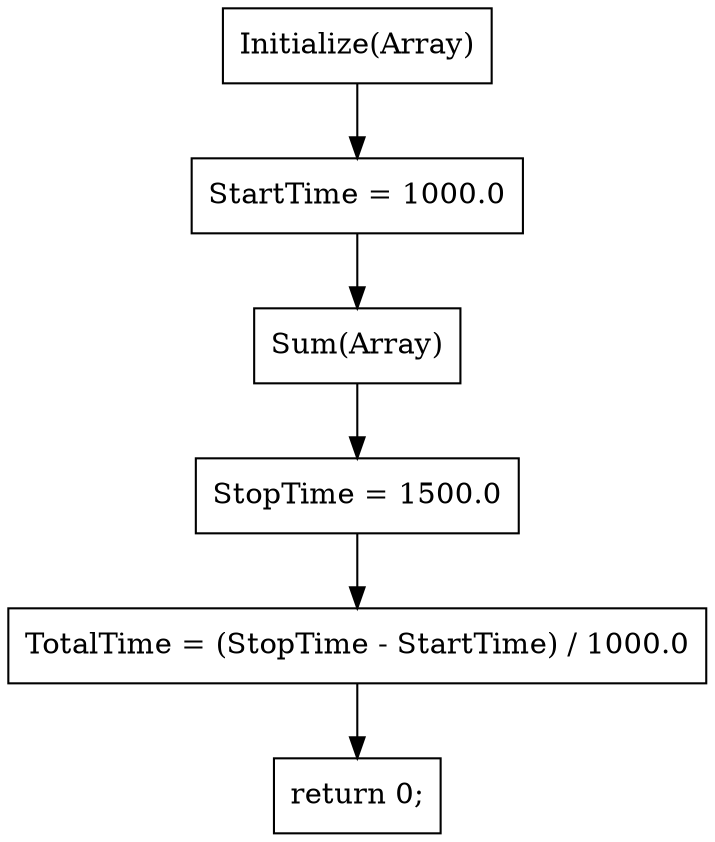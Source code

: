 digraph Test_CFG {
    node [shape=box];
    N1 [label="Initialize(Array)"];
    N2 [label="StartTime = 1000.0"];
    N3 [label="Sum(Array)"];
    N4 [label="StopTime = 1500.0"];
    N5 [label="TotalTime = (StopTime - StartTime) / 1000.0"];
    N6 [label="return 0;"];
    N1 -> N2 -> N3 -> N4 -> N5 -> N6;
}